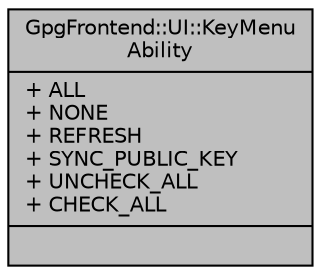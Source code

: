 digraph "GpgFrontend::UI::KeyMenuAbility"
{
 // INTERACTIVE_SVG=YES
 // LATEX_PDF_SIZE
  edge [fontname="Helvetica",fontsize="10",labelfontname="Helvetica",labelfontsize="10"];
  node [fontname="Helvetica",fontsize="10",shape=record];
  Node1 [label="{GpgFrontend::UI::KeyMenu\lAbility\n|+ ALL\l+ NONE\l+ REFRESH\l+ SYNC_PUBLIC_KEY\l+ UNCHECK_ALL\l+ CHECK_ALL\l|}",height=0.2,width=0.4,color="black", fillcolor="grey75", style="filled", fontcolor="black",tooltip=" "];
}

